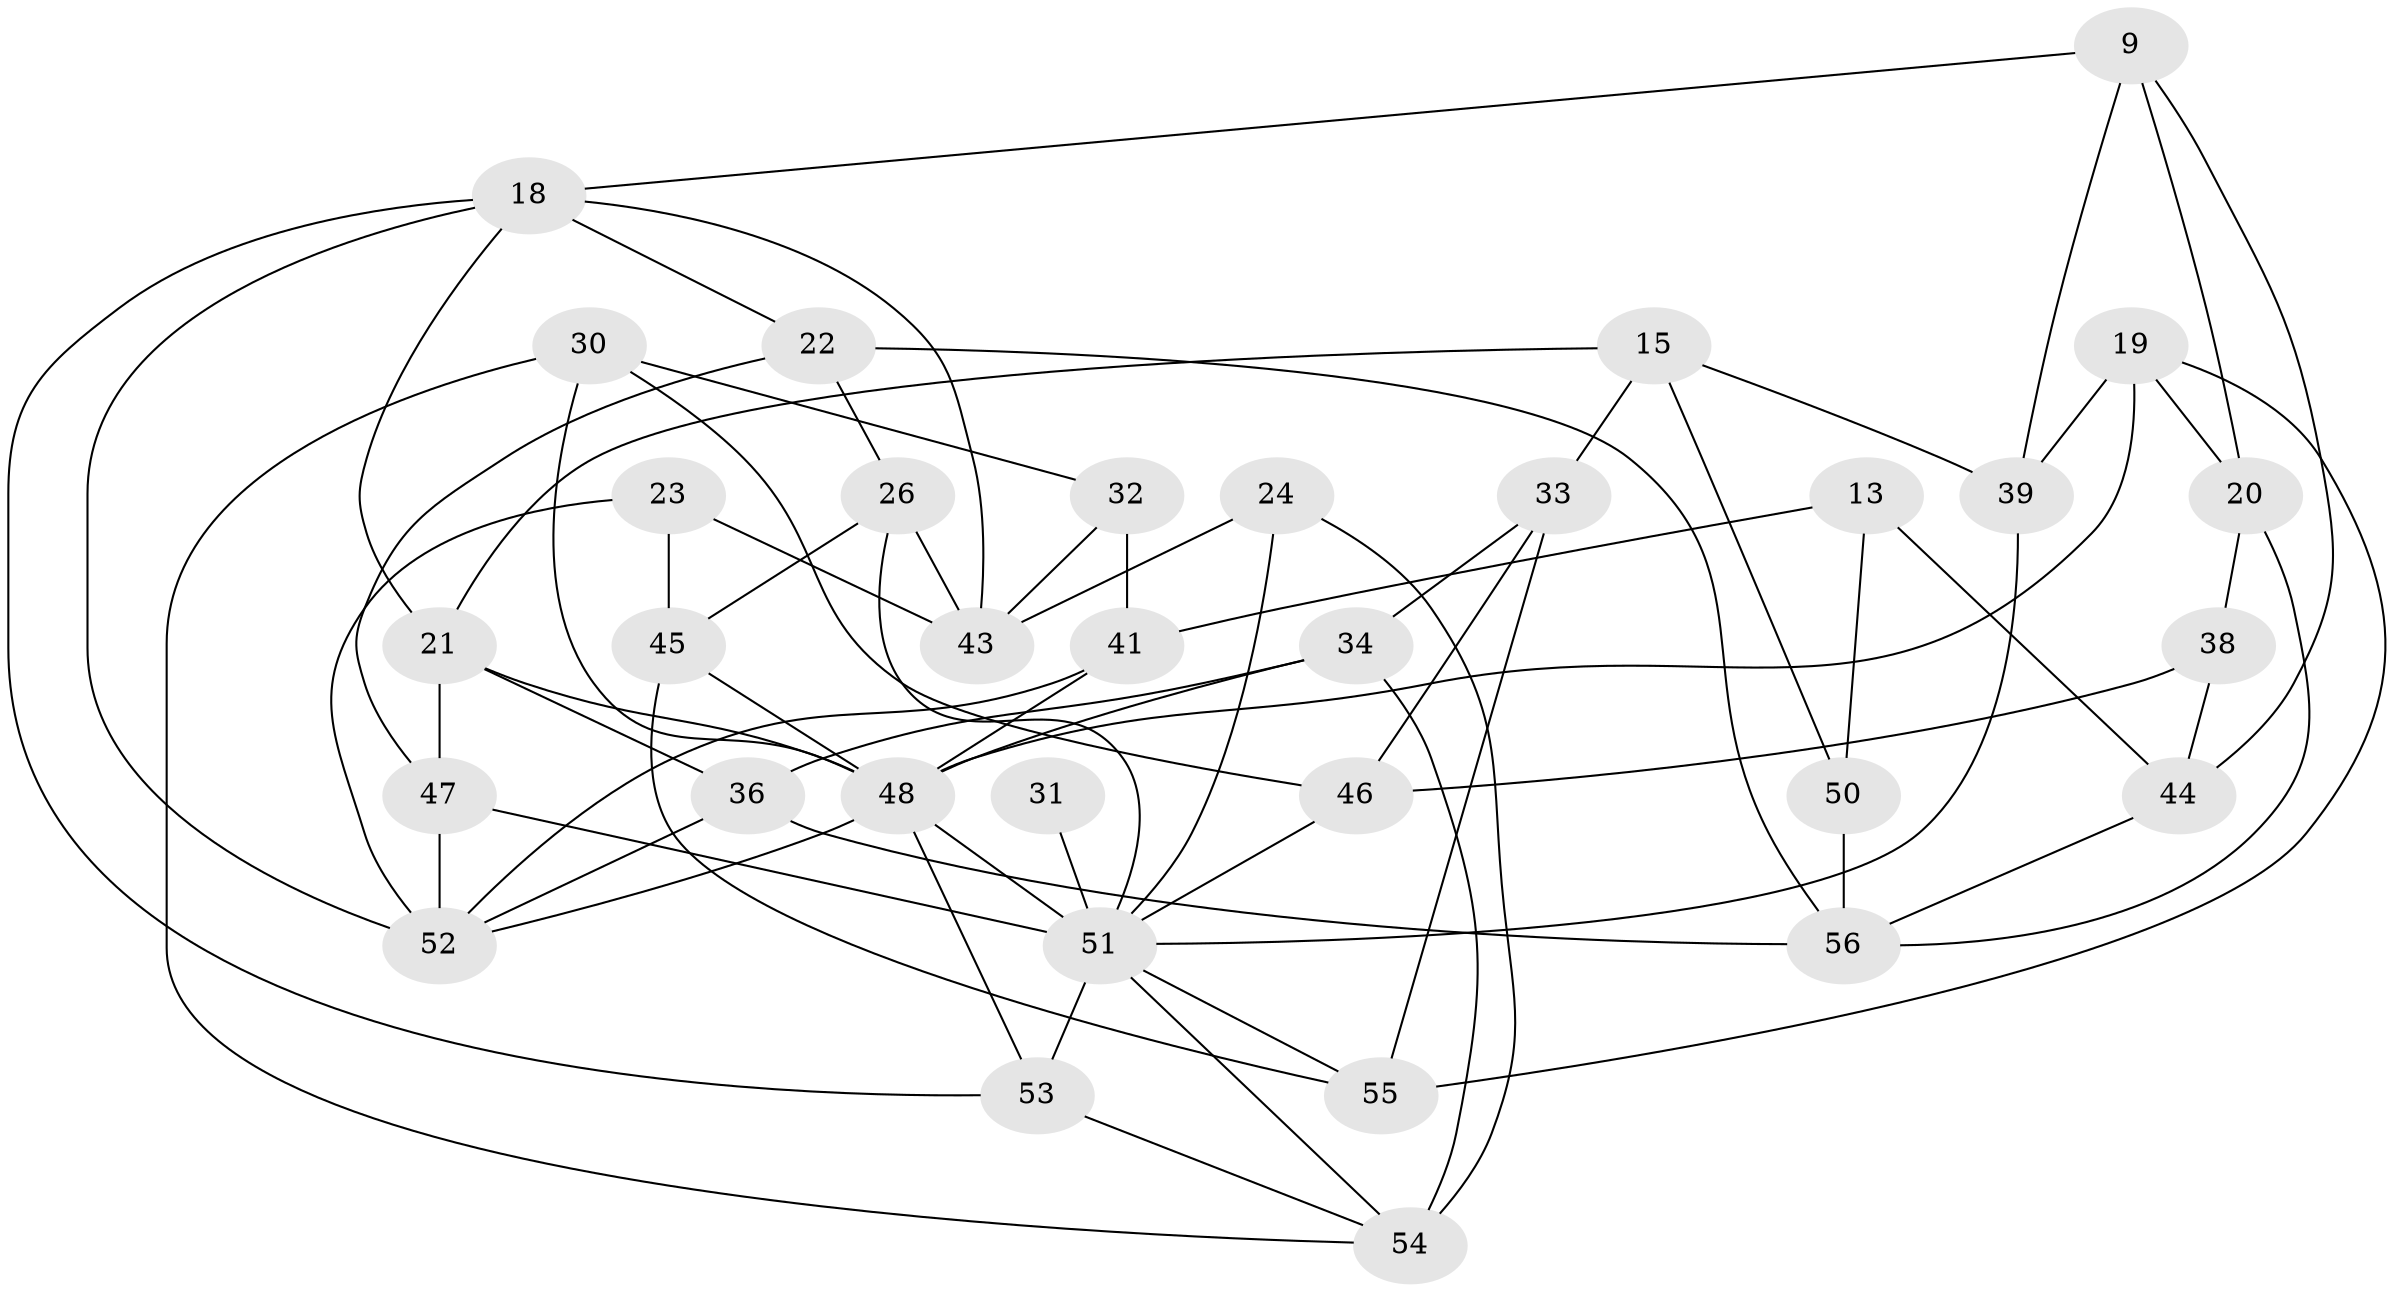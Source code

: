 // original degree distribution, {4: 1.0}
// Generated by graph-tools (version 1.1) at 2025/03/03/04/25 22:03:47]
// undirected, 33 vertices, 71 edges
graph export_dot {
graph [start="1"]
  node [color=gray90,style=filled];
  9;
  13;
  15;
  18 [super="+6"];
  19;
  20;
  21 [super="+11"];
  22;
  23;
  24 [super="+1"];
  26;
  30;
  31;
  32;
  33;
  34;
  36;
  38;
  39;
  41 [super="+37"];
  43 [super="+35"];
  44;
  45 [super="+12"];
  46 [super="+17"];
  47;
  48 [super="+3+8+29"];
  50;
  51 [super="+4+40+42+16"];
  52 [super="+49"];
  53;
  54 [super="+27"];
  55;
  56 [super="+28"];
  9 -- 39;
  9 -- 20;
  9 -- 18;
  9 -- 44;
  13 -- 50;
  13 -- 41 [weight=2];
  13 -- 44;
  15 -- 21;
  15 -- 39;
  15 -- 50;
  15 -- 33;
  18 -- 21;
  18 -- 22;
  18 -- 43;
  18 -- 52;
  18 -- 53;
  19 -- 20;
  19 -- 39;
  19 -- 55;
  19 -- 48;
  20 -- 38;
  20 -- 56;
  21 -- 48 [weight=2];
  21 -- 36;
  21 -- 47;
  22 -- 56;
  22 -- 26;
  22 -- 47;
  23 -- 45 [weight=2];
  23 -- 43;
  23 -- 52;
  24 -- 54 [weight=2];
  24 -- 43 [weight=2];
  24 -- 51 [weight=2];
  26 -- 45;
  26 -- 43;
  26 -- 51;
  30 -- 32;
  30 -- 46;
  30 -- 54;
  30 -- 48;
  31 -- 51 [weight=4];
  32 -- 41 [weight=2];
  32 -- 43;
  33 -- 34;
  33 -- 55;
  33 -- 46;
  34 -- 36;
  34 -- 54;
  34 -- 48;
  36 -- 52;
  36 -- 56;
  38 -- 46 [weight=2];
  38 -- 44;
  39 -- 51;
  41 -- 48 [weight=2];
  41 -- 52 [weight=2];
  44 -- 56;
  45 -- 55;
  45 -- 48 [weight=2];
  46 -- 51 [weight=2];
  47 -- 51;
  47 -- 52;
  48 -- 51 [weight=2];
  48 -- 52 [weight=2];
  48 -- 53;
  50 -- 56 [weight=2];
  51 -- 55;
  51 -- 53;
  51 -- 54;
  53 -- 54;
}
